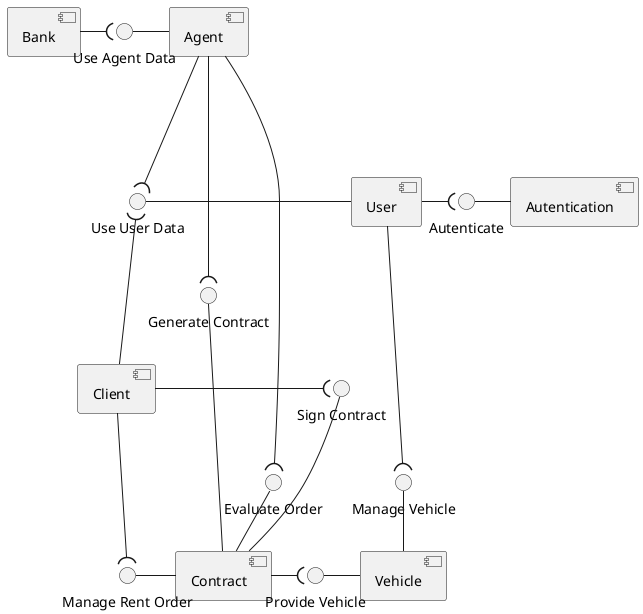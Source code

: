 @startuml

component User
component Client
component Agent
component Bank
component Contract
component Vehicle
component Autentication

interface "Use User Data" as UserData
interface "Use Agent Data" as AgentData
interface Autenticate
interface "Generate Contract" as GenerateC
interface "Sign Contract" as SignC
interface "Provide Vehicle" as ProvideV
interface "Manage Vehicle" as MangeV
interface "Manage Rent Order" as MangeR
interface "Evaluate Order" as EvaluteOrder

Autenticate - Autentication
UserData - User
AgentData - Agent
GenerateC - Contract
SignC - Contract
ProvideV - Vehicle
MangeV - Vehicle
EvaluteOrder - Contract
MangeR - Contract

User --right-( Autenticate
User --down-( MangeV

Client --up-( UserData
Client -right--( SignC
Client --down-( MangeR

Agent ---( UserData
Agent ---( GenerateC
Agent ---( EvaluteOrder

Bank --right-( AgentData

Contract --right-( ProvideV

@enduml